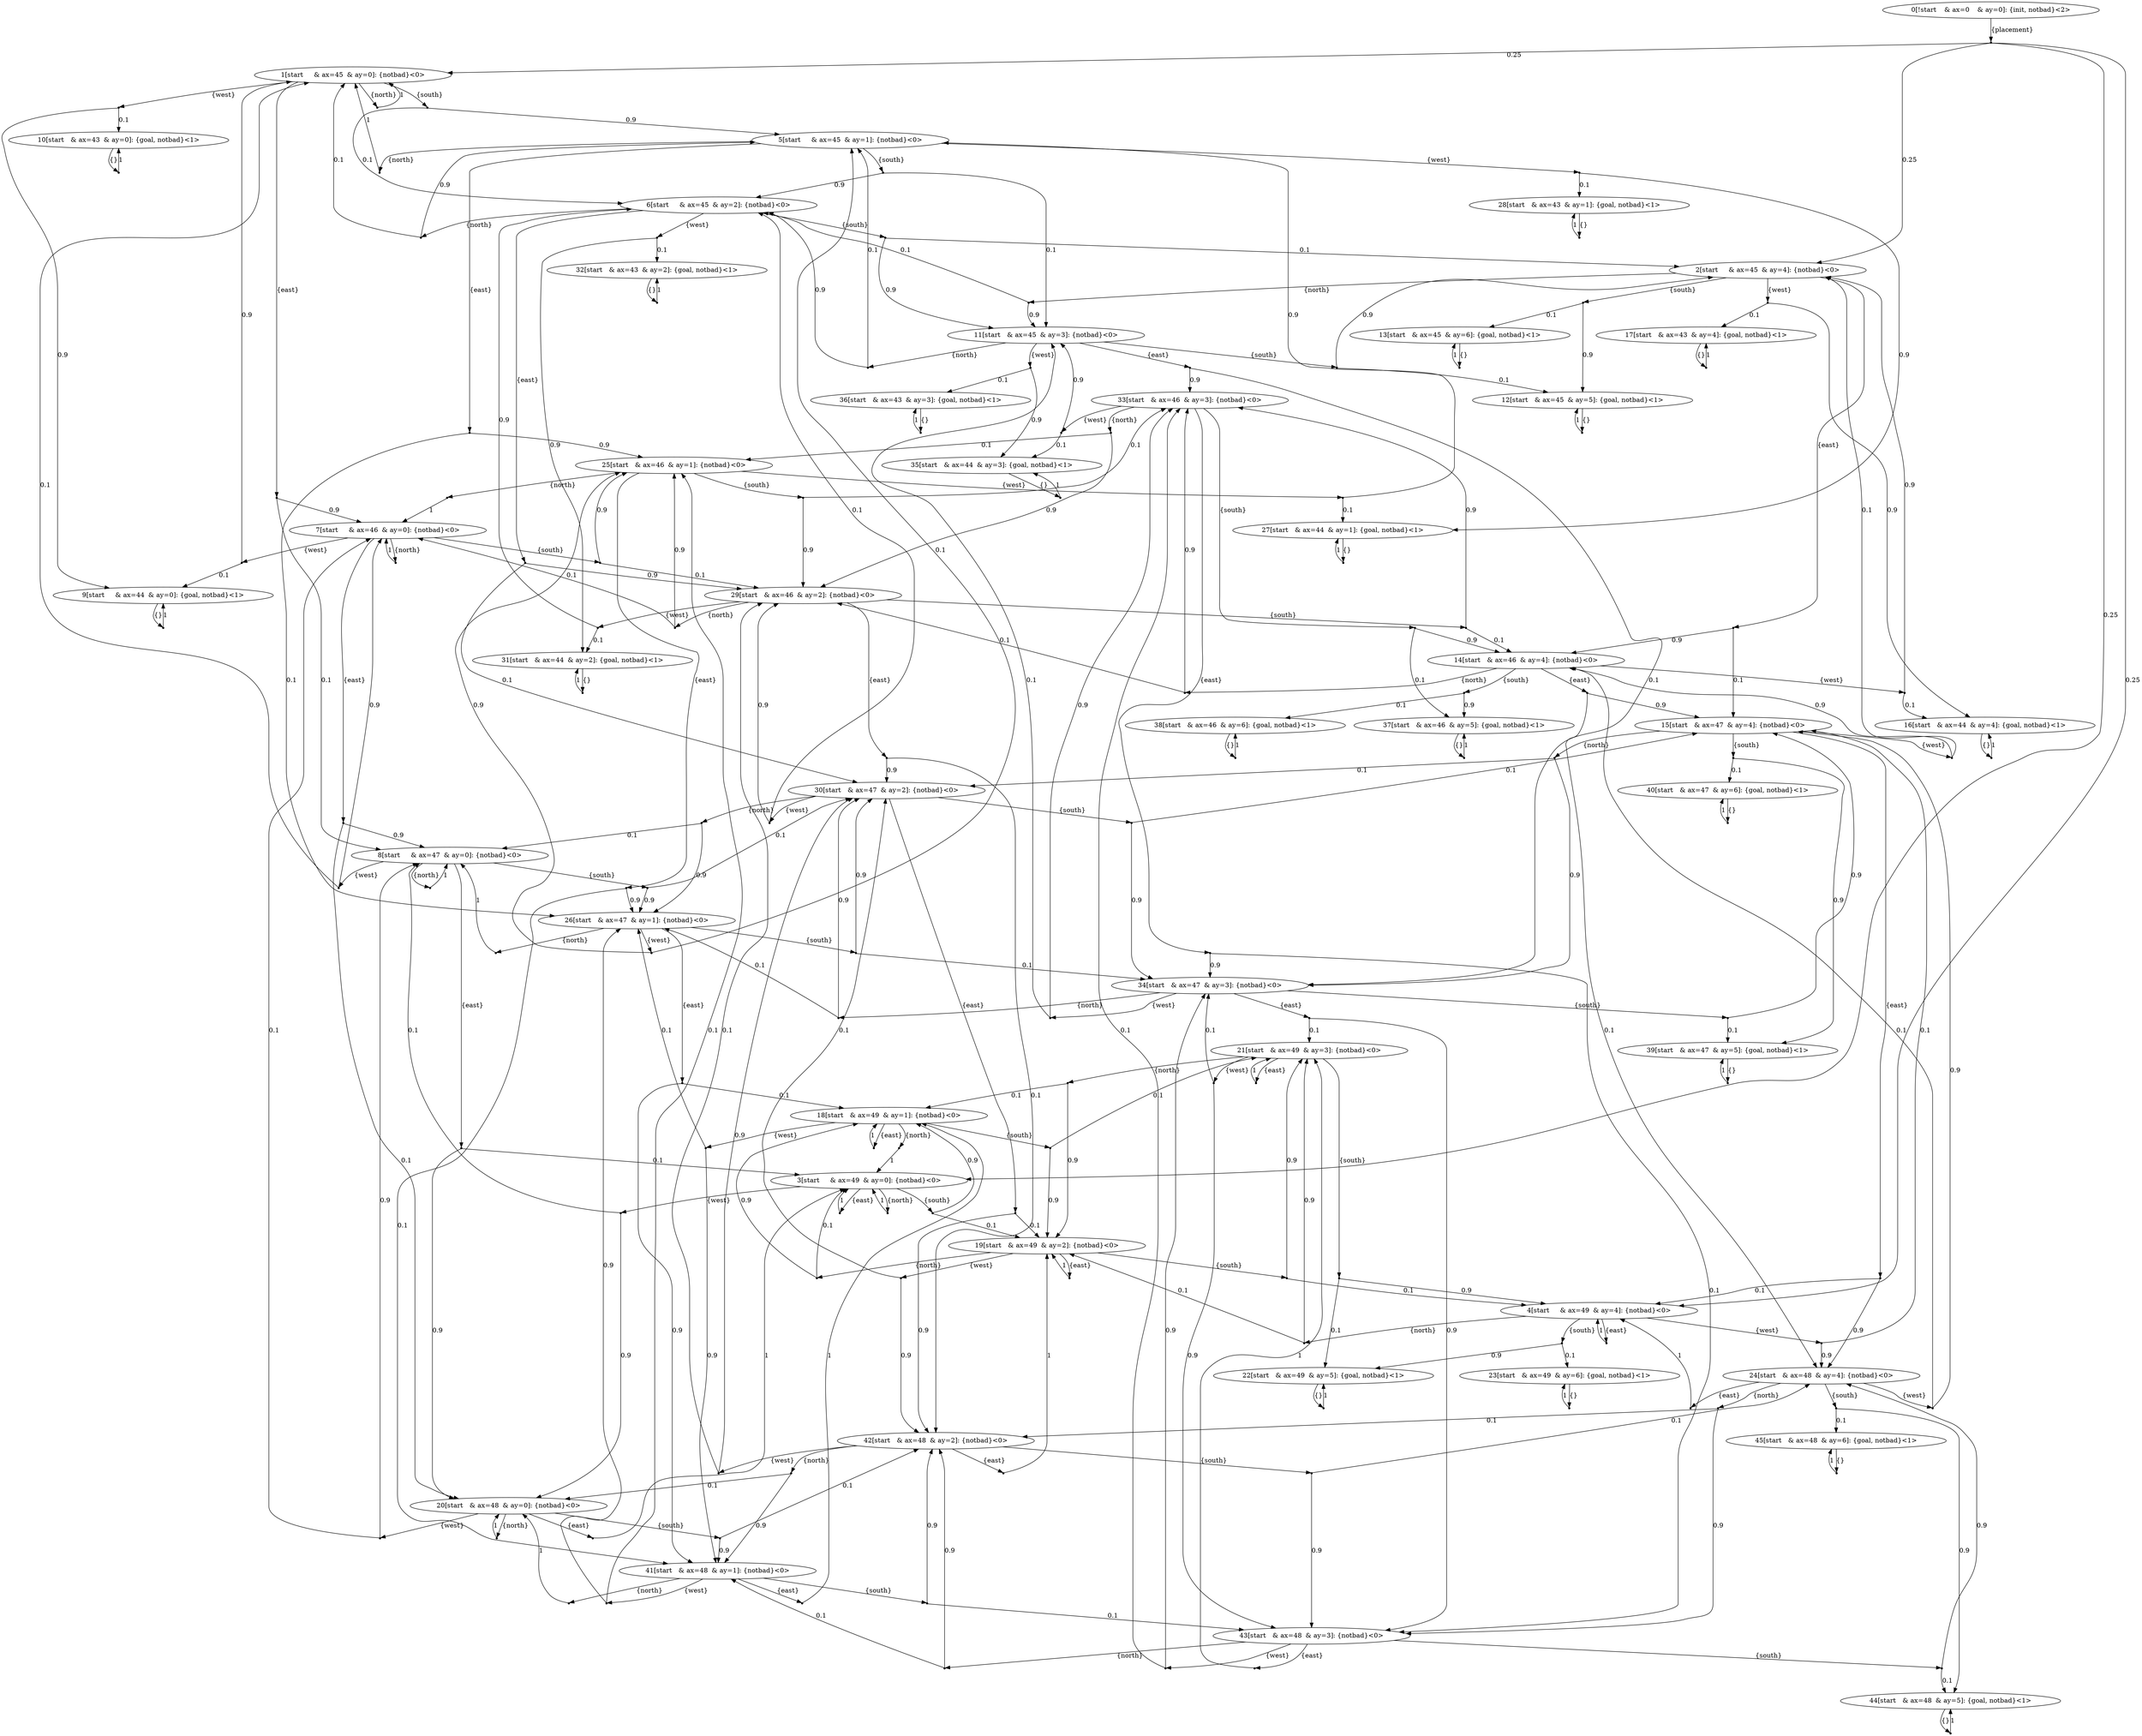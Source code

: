 digraph model {
	0 [ label = "0[!start	& ax=0	& ay=0]: {init, notbad}<2>" ];
	1 [ label = "1[start	& ax=45	& ay=0]: {notbad}<0>" ];
	2 [ label = "2[start	& ax=45	& ay=4]: {notbad}<0>" ];
	3 [ label = "3[start	& ax=49	& ay=0]: {notbad}<0>" ];
	4 [ label = "4[start	& ax=49	& ay=4]: {notbad}<0>" ];
	5 [ label = "5[start	& ax=45	& ay=1]: {notbad}<0>" ];
	6 [ label = "6[start	& ax=45	& ay=2]: {notbad}<0>" ];
	7 [ label = "7[start	& ax=46	& ay=0]: {notbad}<0>" ];
	8 [ label = "8[start	& ax=47	& ay=0]: {notbad}<0>" ];
	9 [ label = "9[start	& ax=44	& ay=0]: {goal, notbad}<1>" ];
	10 [ label = "10[start	& ax=43	& ay=0]: {goal, notbad}<1>" ];
	11 [ label = "11[start	& ax=45	& ay=3]: {notbad}<0>" ];
	12 [ label = "12[start	& ax=45	& ay=5]: {goal, notbad}<1>" ];
	13 [ label = "13[start	& ax=45	& ay=6]: {goal, notbad}<1>" ];
	14 [ label = "14[start	& ax=46	& ay=4]: {notbad}<0>" ];
	15 [ label = "15[start	& ax=47	& ay=4]: {notbad}<0>" ];
	16 [ label = "16[start	& ax=44	& ay=4]: {goal, notbad}<1>" ];
	17 [ label = "17[start	& ax=43	& ay=4]: {goal, notbad}<1>" ];
	18 [ label = "18[start	& ax=49	& ay=1]: {notbad}<0>" ];
	19 [ label = "19[start	& ax=49	& ay=2]: {notbad}<0>" ];
	20 [ label = "20[start	& ax=48	& ay=0]: {notbad}<0>" ];
	21 [ label = "21[start	& ax=49	& ay=3]: {notbad}<0>" ];
	22 [ label = "22[start	& ax=49	& ay=5]: {goal, notbad}<1>" ];
	23 [ label = "23[start	& ax=49	& ay=6]: {goal, notbad}<1>" ];
	24 [ label = "24[start	& ax=48	& ay=4]: {notbad}<0>" ];
	25 [ label = "25[start	& ax=46	& ay=1]: {notbad}<0>" ];
	26 [ label = "26[start	& ax=47	& ay=1]: {notbad}<0>" ];
	27 [ label = "27[start	& ax=44	& ay=1]: {goal, notbad}<1>" ];
	28 [ label = "28[start	& ax=43	& ay=1]: {goal, notbad}<1>" ];
	29 [ label = "29[start	& ax=46	& ay=2]: {notbad}<0>" ];
	30 [ label = "30[start	& ax=47	& ay=2]: {notbad}<0>" ];
	31 [ label = "31[start	& ax=44	& ay=2]: {goal, notbad}<1>" ];
	32 [ label = "32[start	& ax=43	& ay=2]: {goal, notbad}<1>" ];
	33 [ label = "33[start	& ax=46	& ay=3]: {notbad}<0>" ];
	34 [ label = "34[start	& ax=47	& ay=3]: {notbad}<0>" ];
	35 [ label = "35[start	& ax=44	& ay=3]: {goal, notbad}<1>" ];
	36 [ label = "36[start	& ax=43	& ay=3]: {goal, notbad}<1>" ];
	37 [ label = "37[start	& ax=46	& ay=5]: {goal, notbad}<1>" ];
	38 [ label = "38[start	& ax=46	& ay=6]: {goal, notbad}<1>" ];
	39 [ label = "39[start	& ax=47	& ay=5]: {goal, notbad}<1>" ];
	40 [ label = "40[start	& ax=47	& ay=6]: {goal, notbad}<1>" ];
	41 [ label = "41[start	& ax=48	& ay=1]: {notbad}<0>" ];
	42 [ label = "42[start	& ax=48	& ay=2]: {notbad}<0>" ];
	43 [ label = "43[start	& ax=48	& ay=3]: {notbad}<0>" ];
	44 [ label = "44[start	& ax=48	& ay=5]: {goal, notbad}<1>" ];
	45 [ label = "45[start	& ax=48	& ay=6]: {goal, notbad}<1>" ];
	"0c0" [shape = "point"];
	0 -> "0c0" [ label = "{placement}"]
;
	"0c0" -> 1 [ label= "0.25" ];
	"0c0" -> 2 [ label= "0.25" ];
	"0c0" -> 3 [ label= "0.25" ];
	"0c0" -> 4 [ label= "0.25" ];
	"1c0" [shape = "point"];
	1 -> "1c0" [ label = "{north}"]
;
	"1c0" -> 1 [ label= "1" ];
	"1c1" [shape = "point"];
	1 -> "1c1" [ label = "{south}"]
;
	"1c1" -> 5 [ label= "0.9" ];
	"1c1" -> 6 [ label= "0.1" ];
	"1c2" [shape = "point"];
	1 -> "1c2" [ label = "{east}"]
;
	"1c2" -> 7 [ label= "0.9" ];
	"1c2" -> 8 [ label= "0.1" ];
	"1c3" [shape = "point"];
	1 -> "1c3" [ label = "{west}"]
;
	"1c3" -> 9 [ label= "0.9" ];
	"1c3" -> 10 [ label= "0.1" ];
	"2c0" [shape = "point"];
	2 -> "2c0" [ label = "{north}"]
;
	"2c0" -> 6 [ label= "0.1" ];
	"2c0" -> 11 [ label= "0.9" ];
	"2c1" [shape = "point"];
	2 -> "2c1" [ label = "{south}"]
;
	"2c1" -> 12 [ label= "0.9" ];
	"2c1" -> 13 [ label= "0.1" ];
	"2c2" [shape = "point"];
	2 -> "2c2" [ label = "{east}"]
;
	"2c2" -> 14 [ label= "0.9" ];
	"2c2" -> 15 [ label= "0.1" ];
	"2c3" [shape = "point"];
	2 -> "2c3" [ label = "{west}"]
;
	"2c3" -> 16 [ label= "0.9" ];
	"2c3" -> 17 [ label= "0.1" ];
	"3c0" [shape = "point"];
	3 -> "3c0" [ label = "{north}"]
;
	"3c0" -> 3 [ label= "1" ];
	"3c1" [shape = "point"];
	3 -> "3c1" [ label = "{south}"]
;
	"3c1" -> 18 [ label= "0.9" ];
	"3c1" -> 19 [ label= "0.1" ];
	"3c2" [shape = "point"];
	3 -> "3c2" [ label = "{east}"]
;
	"3c2" -> 3 [ label= "1" ];
	"3c3" [shape = "point"];
	3 -> "3c3" [ label = "{west}"]
;
	"3c3" -> 8 [ label= "0.1" ];
	"3c3" -> 20 [ label= "0.9" ];
	"4c0" [shape = "point"];
	4 -> "4c0" [ label = "{north}"]
;
	"4c0" -> 19 [ label= "0.1" ];
	"4c0" -> 21 [ label= "0.9" ];
	"4c1" [shape = "point"];
	4 -> "4c1" [ label = "{south}"]
;
	"4c1" -> 22 [ label= "0.9" ];
	"4c1" -> 23 [ label= "0.1" ];
	"4c2" [shape = "point"];
	4 -> "4c2" [ label = "{east}"]
;
	"4c2" -> 4 [ label= "1" ];
	"4c3" [shape = "point"];
	4 -> "4c3" [ label = "{west}"]
;
	"4c3" -> 15 [ label= "0.1" ];
	"4c3" -> 24 [ label= "0.9" ];
	"5c0" [shape = "point"];
	5 -> "5c0" [ label = "{north}"]
;
	"5c0" -> 1 [ label= "1" ];
	"5c1" [shape = "point"];
	5 -> "5c1" [ label = "{south}"]
;
	"5c1" -> 6 [ label= "0.9" ];
	"5c1" -> 11 [ label= "0.1" ];
	"5c2" [shape = "point"];
	5 -> "5c2" [ label = "{east}"]
;
	"5c2" -> 25 [ label= "0.9" ];
	"5c2" -> 26 [ label= "0.1" ];
	"5c3" [shape = "point"];
	5 -> "5c3" [ label = "{west}"]
;
	"5c3" -> 27 [ label= "0.9" ];
	"5c3" -> 28 [ label= "0.1" ];
	"6c0" [shape = "point"];
	6 -> "6c0" [ label = "{north}"]
;
	"6c0" -> 1 [ label= "0.1" ];
	"6c0" -> 5 [ label= "0.9" ];
	"6c1" [shape = "point"];
	6 -> "6c1" [ label = "{south}"]
;
	"6c1" -> 2 [ label= "0.1" ];
	"6c1" -> 11 [ label= "0.9" ];
	"6c2" [shape = "point"];
	6 -> "6c2" [ label = "{east}"]
;
	"6c2" -> 29 [ label= "0.9" ];
	"6c2" -> 30 [ label= "0.1" ];
	"6c3" [shape = "point"];
	6 -> "6c3" [ label = "{west}"]
;
	"6c3" -> 31 [ label= "0.9" ];
	"6c3" -> 32 [ label= "0.1" ];
	"7c0" [shape = "point"];
	7 -> "7c0" [ label = "{north}"]
;
	"7c0" -> 7 [ label= "1" ];
	"7c1" [shape = "point"];
	7 -> "7c1" [ label = "{south}"]
;
	"7c1" -> 25 [ label= "0.9" ];
	"7c1" -> 29 [ label= "0.1" ];
	"7c2" [shape = "point"];
	7 -> "7c2" [ label = "{east}"]
;
	"7c2" -> 8 [ label= "0.9" ];
	"7c2" -> 20 [ label= "0.1" ];
	"7c3" [shape = "point"];
	7 -> "7c3" [ label = "{west}"]
;
	"7c3" -> 1 [ label= "0.9" ];
	"7c3" -> 9 [ label= "0.1" ];
	"8c0" [shape = "point"];
	8 -> "8c0" [ label = "{north}"]
;
	"8c0" -> 8 [ label= "1" ];
	"8c1" [shape = "point"];
	8 -> "8c1" [ label = "{south}"]
;
	"8c1" -> 26 [ label= "0.9" ];
	"8c1" -> 30 [ label= "0.1" ];
	"8c2" [shape = "point"];
	8 -> "8c2" [ label = "{east}"]
;
	"8c2" -> 3 [ label= "0.1" ];
	"8c2" -> 20 [ label= "0.9" ];
	"8c3" [shape = "point"];
	8 -> "8c3" [ label = "{west}"]
;
	"8c3" -> 1 [ label= "0.1" ];
	"8c3" -> 7 [ label= "0.9" ];
	"9c0" [shape = "point"];
	9 -> "9c0" [ label = "{}"]
;
	"9c0" -> 9 [ label= "1" ];
	"10c0" [shape = "point"];
	10 -> "10c0" [ label = "{}"]
;
	"10c0" -> 10 [ label= "1" ];
	"11c0" [shape = "point"];
	11 -> "11c0" [ label = "{north}"]
;
	"11c0" -> 5 [ label= "0.1" ];
	"11c0" -> 6 [ label= "0.9" ];
	"11c1" [shape = "point"];
	11 -> "11c1" [ label = "{south}"]
;
	"11c1" -> 2 [ label= "0.9" ];
	"11c1" -> 12 [ label= "0.1" ];
	"11c2" [shape = "point"];
	11 -> "11c2" [ label = "{east}"]
;
	"11c2" -> 33 [ label= "0.9" ];
	"11c2" -> 34 [ label= "0.1" ];
	"11c3" [shape = "point"];
	11 -> "11c3" [ label = "{west}"]
;
	"11c3" -> 35 [ label= "0.9" ];
	"11c3" -> 36 [ label= "0.1" ];
	"12c0" [shape = "point"];
	12 -> "12c0" [ label = "{}"]
;
	"12c0" -> 12 [ label= "1" ];
	"13c0" [shape = "point"];
	13 -> "13c0" [ label = "{}"]
;
	"13c0" -> 13 [ label= "1" ];
	"14c0" [shape = "point"];
	14 -> "14c0" [ label = "{north}"]
;
	"14c0" -> 29 [ label= "0.1" ];
	"14c0" -> 33 [ label= "0.9" ];
	"14c1" [shape = "point"];
	14 -> "14c1" [ label = "{south}"]
;
	"14c1" -> 37 [ label= "0.9" ];
	"14c1" -> 38 [ label= "0.1" ];
	"14c2" [shape = "point"];
	14 -> "14c2" [ label = "{east}"]
;
	"14c2" -> 15 [ label= "0.9" ];
	"14c2" -> 24 [ label= "0.1" ];
	"14c3" [shape = "point"];
	14 -> "14c3" [ label = "{west}"]
;
	"14c3" -> 2 [ label= "0.9" ];
	"14c3" -> 16 [ label= "0.1" ];
	"15c0" [shape = "point"];
	15 -> "15c0" [ label = "{north}"]
;
	"15c0" -> 30 [ label= "0.1" ];
	"15c0" -> 34 [ label= "0.9" ];
	"15c1" [shape = "point"];
	15 -> "15c1" [ label = "{south}"]
;
	"15c1" -> 39 [ label= "0.9" ];
	"15c1" -> 40 [ label= "0.1" ];
	"15c2" [shape = "point"];
	15 -> "15c2" [ label = "{east}"]
;
	"15c2" -> 4 [ label= "0.1" ];
	"15c2" -> 24 [ label= "0.9" ];
	"15c3" [shape = "point"];
	15 -> "15c3" [ label = "{west}"]
;
	"15c3" -> 2 [ label= "0.1" ];
	"15c3" -> 14 [ label= "0.9" ];
	"16c0" [shape = "point"];
	16 -> "16c0" [ label = "{}"]
;
	"16c0" -> 16 [ label= "1" ];
	"17c0" [shape = "point"];
	17 -> "17c0" [ label = "{}"]
;
	"17c0" -> 17 [ label= "1" ];
	"18c0" [shape = "point"];
	18 -> "18c0" [ label = "{north}"]
;
	"18c0" -> 3 [ label= "1" ];
	"18c1" [shape = "point"];
	18 -> "18c1" [ label = "{south}"]
;
	"18c1" -> 19 [ label= "0.9" ];
	"18c1" -> 21 [ label= "0.1" ];
	"18c2" [shape = "point"];
	18 -> "18c2" [ label = "{east}"]
;
	"18c2" -> 18 [ label= "1" ];
	"18c3" [shape = "point"];
	18 -> "18c3" [ label = "{west}"]
;
	"18c3" -> 26 [ label= "0.1" ];
	"18c3" -> 41 [ label= "0.9" ];
	"19c0" [shape = "point"];
	19 -> "19c0" [ label = "{north}"]
;
	"19c0" -> 3 [ label= "0.1" ];
	"19c0" -> 18 [ label= "0.9" ];
	"19c1" [shape = "point"];
	19 -> "19c1" [ label = "{south}"]
;
	"19c1" -> 4 [ label= "0.1" ];
	"19c1" -> 21 [ label= "0.9" ];
	"19c2" [shape = "point"];
	19 -> "19c2" [ label = "{east}"]
;
	"19c2" -> 19 [ label= "1" ];
	"19c3" [shape = "point"];
	19 -> "19c3" [ label = "{west}"]
;
	"19c3" -> 30 [ label= "0.1" ];
	"19c3" -> 42 [ label= "0.9" ];
	"20c0" [shape = "point"];
	20 -> "20c0" [ label = "{north}"]
;
	"20c0" -> 20 [ label= "1" ];
	"20c1" [shape = "point"];
	20 -> "20c1" [ label = "{south}"]
;
	"20c1" -> 41 [ label= "0.9" ];
	"20c1" -> 42 [ label= "0.1" ];
	"20c2" [shape = "point"];
	20 -> "20c2" [ label = "{east}"]
;
	"20c2" -> 3 [ label= "1" ];
	"20c3" [shape = "point"];
	20 -> "20c3" [ label = "{west}"]
;
	"20c3" -> 7 [ label= "0.1" ];
	"20c3" -> 8 [ label= "0.9" ];
	"21c0" [shape = "point"];
	21 -> "21c0" [ label = "{north}"]
;
	"21c0" -> 18 [ label= "0.1" ];
	"21c0" -> 19 [ label= "0.9" ];
	"21c1" [shape = "point"];
	21 -> "21c1" [ label = "{south}"]
;
	"21c1" -> 4 [ label= "0.9" ];
	"21c1" -> 22 [ label= "0.1" ];
	"21c2" [shape = "point"];
	21 -> "21c2" [ label = "{east}"]
;
	"21c2" -> 21 [ label= "1" ];
	"21c3" [shape = "point"];
	21 -> "21c3" [ label = "{west}"]
;
	"21c3" -> 34 [ label= "0.1" ];
	"21c3" -> 43 [ label= "0.9" ];
	"22c0" [shape = "point"];
	22 -> "22c0" [ label = "{}"]
;
	"22c0" -> 22 [ label= "1" ];
	"23c0" [shape = "point"];
	23 -> "23c0" [ label = "{}"]
;
	"23c0" -> 23 [ label= "1" ];
	"24c0" [shape = "point"];
	24 -> "24c0" [ label = "{north}"]
;
	"24c0" -> 42 [ label= "0.1" ];
	"24c0" -> 43 [ label= "0.9" ];
	"24c1" [shape = "point"];
	24 -> "24c1" [ label = "{south}"]
;
	"24c1" -> 44 [ label= "0.9" ];
	"24c1" -> 45 [ label= "0.1" ];
	"24c2" [shape = "point"];
	24 -> "24c2" [ label = "{east}"]
;
	"24c2" -> 4 [ label= "1" ];
	"24c3" [shape = "point"];
	24 -> "24c3" [ label = "{west}"]
;
	"24c3" -> 14 [ label= "0.1" ];
	"24c3" -> 15 [ label= "0.9" ];
	"25c0" [shape = "point"];
	25 -> "25c0" [ label = "{north}"]
;
	"25c0" -> 7 [ label= "1" ];
	"25c1" [shape = "point"];
	25 -> "25c1" [ label = "{south}"]
;
	"25c1" -> 29 [ label= "0.9" ];
	"25c1" -> 33 [ label= "0.1" ];
	"25c2" [shape = "point"];
	25 -> "25c2" [ label = "{east}"]
;
	"25c2" -> 26 [ label= "0.9" ];
	"25c2" -> 41 [ label= "0.1" ];
	"25c3" [shape = "point"];
	25 -> "25c3" [ label = "{west}"]
;
	"25c3" -> 5 [ label= "0.9" ];
	"25c3" -> 27 [ label= "0.1" ];
	"26c0" [shape = "point"];
	26 -> "26c0" [ label = "{north}"]
;
	"26c0" -> 8 [ label= "1" ];
	"26c1" [shape = "point"];
	26 -> "26c1" [ label = "{south}"]
;
	"26c1" -> 30 [ label= "0.9" ];
	"26c1" -> 34 [ label= "0.1" ];
	"26c2" [shape = "point"];
	26 -> "26c2" [ label = "{east}"]
;
	"26c2" -> 18 [ label= "0.1" ];
	"26c2" -> 41 [ label= "0.9" ];
	"26c3" [shape = "point"];
	26 -> "26c3" [ label = "{west}"]
;
	"26c3" -> 5 [ label= "0.1" ];
	"26c3" -> 25 [ label= "0.9" ];
	"27c0" [shape = "point"];
	27 -> "27c0" [ label = "{}"]
;
	"27c0" -> 27 [ label= "1" ];
	"28c0" [shape = "point"];
	28 -> "28c0" [ label = "{}"]
;
	"28c0" -> 28 [ label= "1" ];
	"29c0" [shape = "point"];
	29 -> "29c0" [ label = "{north}"]
;
	"29c0" -> 7 [ label= "0.1" ];
	"29c0" -> 25 [ label= "0.9" ];
	"29c1" [shape = "point"];
	29 -> "29c1" [ label = "{south}"]
;
	"29c1" -> 14 [ label= "0.1" ];
	"29c1" -> 33 [ label= "0.9" ];
	"29c2" [shape = "point"];
	29 -> "29c2" [ label = "{east}"]
;
	"29c2" -> 30 [ label= "0.9" ];
	"29c2" -> 42 [ label= "0.1" ];
	"29c3" [shape = "point"];
	29 -> "29c3" [ label = "{west}"]
;
	"29c3" -> 6 [ label= "0.9" ];
	"29c3" -> 31 [ label= "0.1" ];
	"30c0" [shape = "point"];
	30 -> "30c0" [ label = "{north}"]
;
	"30c0" -> 8 [ label= "0.1" ];
	"30c0" -> 26 [ label= "0.9" ];
	"30c1" [shape = "point"];
	30 -> "30c1" [ label = "{south}"]
;
	"30c1" -> 15 [ label= "0.1" ];
	"30c1" -> 34 [ label= "0.9" ];
	"30c2" [shape = "point"];
	30 -> "30c2" [ label = "{east}"]
;
	"30c2" -> 19 [ label= "0.1" ];
	"30c2" -> 42 [ label= "0.9" ];
	"30c3" [shape = "point"];
	30 -> "30c3" [ label = "{west}"]
;
	"30c3" -> 6 [ label= "0.1" ];
	"30c3" -> 29 [ label= "0.9" ];
	"31c0" [shape = "point"];
	31 -> "31c0" [ label = "{}"]
;
	"31c0" -> 31 [ label= "1" ];
	"32c0" [shape = "point"];
	32 -> "32c0" [ label = "{}"]
;
	"32c0" -> 32 [ label= "1" ];
	"33c0" [shape = "point"];
	33 -> "33c0" [ label = "{north}"]
;
	"33c0" -> 25 [ label= "0.1" ];
	"33c0" -> 29 [ label= "0.9" ];
	"33c1" [shape = "point"];
	33 -> "33c1" [ label = "{south}"]
;
	"33c1" -> 14 [ label= "0.9" ];
	"33c1" -> 37 [ label= "0.1" ];
	"33c2" [shape = "point"];
	33 -> "33c2" [ label = "{east}"]
;
	"33c2" -> 34 [ label= "0.9" ];
	"33c2" -> 43 [ label= "0.1" ];
	"33c3" [shape = "point"];
	33 -> "33c3" [ label = "{west}"]
;
	"33c3" -> 11 [ label= "0.9" ];
	"33c3" -> 35 [ label= "0.1" ];
	"34c0" [shape = "point"];
	34 -> "34c0" [ label = "{north}"]
;
	"34c0" -> 26 [ label= "0.1" ];
	"34c0" -> 30 [ label= "0.9" ];
	"34c1" [shape = "point"];
	34 -> "34c1" [ label = "{south}"]
;
	"34c1" -> 15 [ label= "0.9" ];
	"34c1" -> 39 [ label= "0.1" ];
	"34c2" [shape = "point"];
	34 -> "34c2" [ label = "{east}"]
;
	"34c2" -> 21 [ label= "0.1" ];
	"34c2" -> 43 [ label= "0.9" ];
	"34c3" [shape = "point"];
	34 -> "34c3" [ label = "{west}"]
;
	"34c3" -> 11 [ label= "0.1" ];
	"34c3" -> 33 [ label= "0.9" ];
	"35c0" [shape = "point"];
	35 -> "35c0" [ label = "{}"]
;
	"35c0" -> 35 [ label= "1" ];
	"36c0" [shape = "point"];
	36 -> "36c0" [ label = "{}"]
;
	"36c0" -> 36 [ label= "1" ];
	"37c0" [shape = "point"];
	37 -> "37c0" [ label = "{}"]
;
	"37c0" -> 37 [ label= "1" ];
	"38c0" [shape = "point"];
	38 -> "38c0" [ label = "{}"]
;
	"38c0" -> 38 [ label= "1" ];
	"39c0" [shape = "point"];
	39 -> "39c0" [ label = "{}"]
;
	"39c0" -> 39 [ label= "1" ];
	"40c0" [shape = "point"];
	40 -> "40c0" [ label = "{}"]
;
	"40c0" -> 40 [ label= "1" ];
	"41c0" [shape = "point"];
	41 -> "41c0" [ label = "{north}"]
;
	"41c0" -> 20 [ label= "1" ];
	"41c1" [shape = "point"];
	41 -> "41c1" [ label = "{south}"]
;
	"41c1" -> 42 [ label= "0.9" ];
	"41c1" -> 43 [ label= "0.1" ];
	"41c2" [shape = "point"];
	41 -> "41c2" [ label = "{east}"]
;
	"41c2" -> 18 [ label= "1" ];
	"41c3" [shape = "point"];
	41 -> "41c3" [ label = "{west}"]
;
	"41c3" -> 25 [ label= "0.1" ];
	"41c3" -> 26 [ label= "0.9" ];
	"42c0" [shape = "point"];
	42 -> "42c0" [ label = "{north}"]
;
	"42c0" -> 20 [ label= "0.1" ];
	"42c0" -> 41 [ label= "0.9" ];
	"42c1" [shape = "point"];
	42 -> "42c1" [ label = "{south}"]
;
	"42c1" -> 24 [ label= "0.1" ];
	"42c1" -> 43 [ label= "0.9" ];
	"42c2" [shape = "point"];
	42 -> "42c2" [ label = "{east}"]
;
	"42c2" -> 19 [ label= "1" ];
	"42c3" [shape = "point"];
	42 -> "42c3" [ label = "{west}"]
;
	"42c3" -> 29 [ label= "0.1" ];
	"42c3" -> 30 [ label= "0.9" ];
	"43c0" [shape = "point"];
	43 -> "43c0" [ label = "{north}"]
;
	"43c0" -> 41 [ label= "0.1" ];
	"43c0" -> 42 [ label= "0.9" ];
	"43c1" [shape = "point"];
	43 -> "43c1" [ label = "{south}"]
;
	"43c1" -> 24 [ label= "0.9" ];
	"43c1" -> 44 [ label= "0.1" ];
	"43c2" [shape = "point"];
	43 -> "43c2" [ label = "{east}"]
;
	"43c2" -> 21 [ label= "1" ];
	"43c3" [shape = "point"];
	43 -> "43c3" [ label = "{west}"]
;
	"43c3" -> 33 [ label= "0.1" ];
	"43c3" -> 34 [ label= "0.9" ];
	"44c0" [shape = "point"];
	44 -> "44c0" [ label = "{}"]
;
	"44c0" -> 44 [ label= "1" ];
	"45c0" [shape = "point"];
	45 -> "45c0" [ label = "{}"]
;
	"45c0" -> 45 [ label= "1" ];
}
